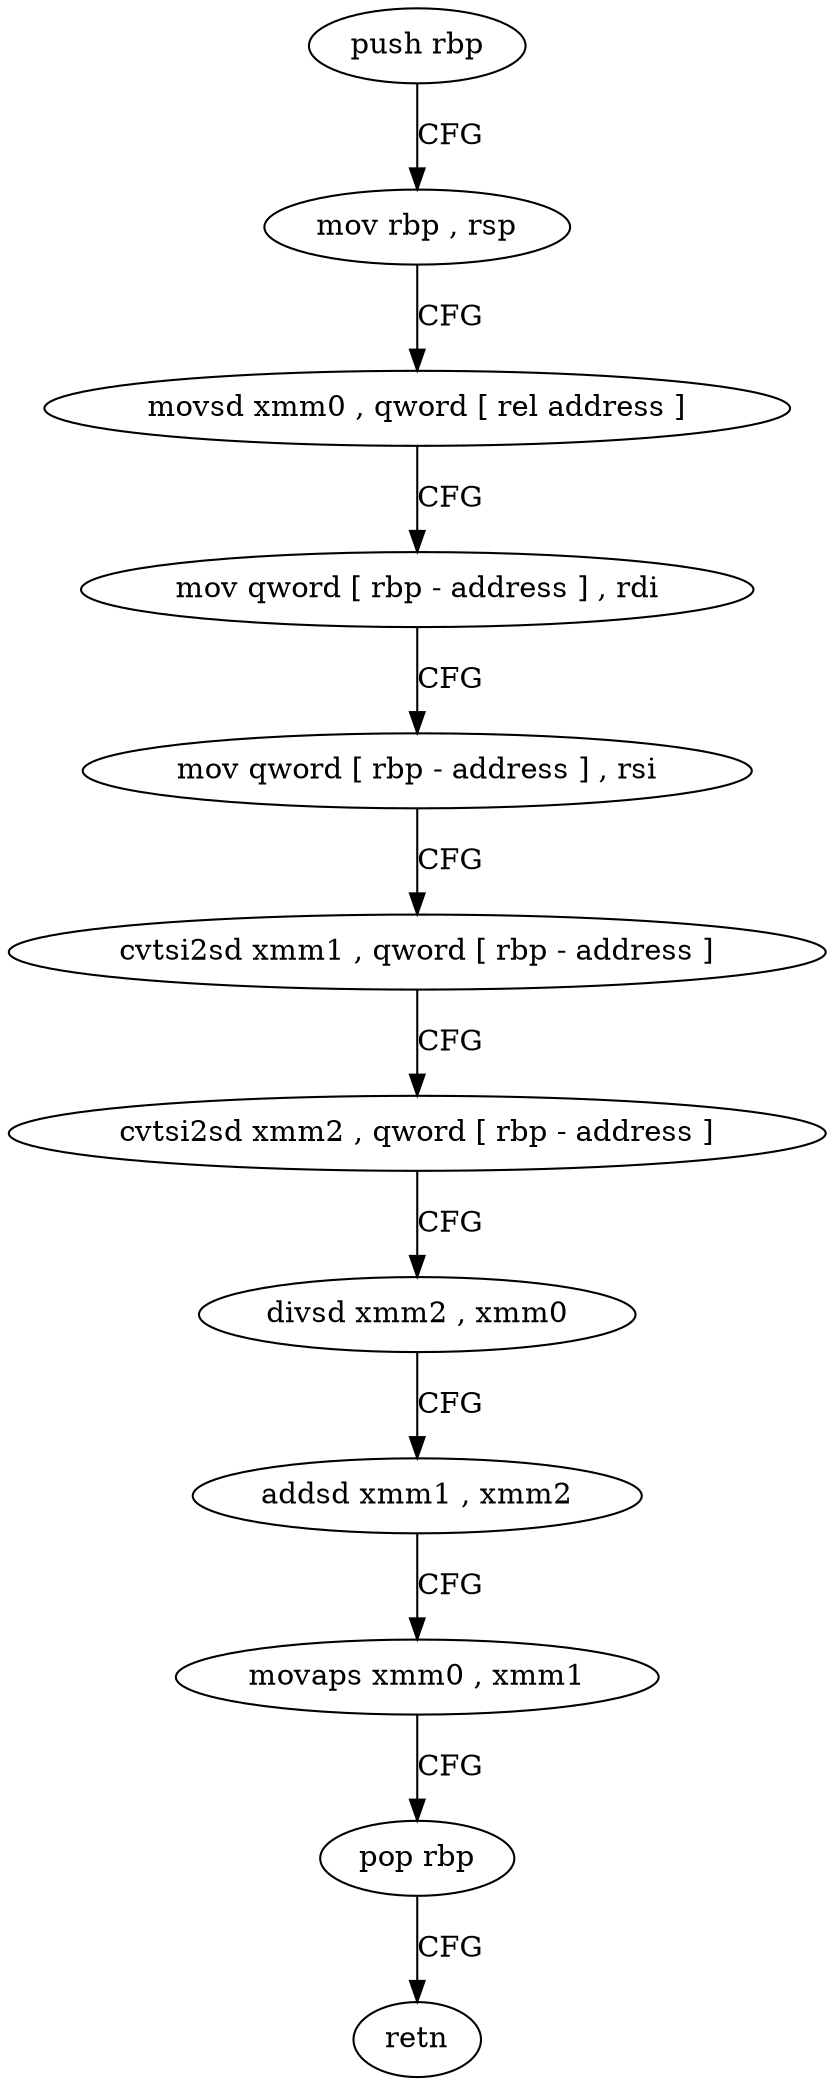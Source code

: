 digraph "func" {
"4222800" [label = "push rbp" ]
"4222801" [label = "mov rbp , rsp" ]
"4222804" [label = "movsd xmm0 , qword [ rel address ]" ]
"4222812" [label = "mov qword [ rbp - address ] , rdi" ]
"4222816" [label = "mov qword [ rbp - address ] , rsi" ]
"4222820" [label = "cvtsi2sd xmm1 , qword [ rbp - address ]" ]
"4222826" [label = "cvtsi2sd xmm2 , qword [ rbp - address ]" ]
"4222832" [label = "divsd xmm2 , xmm0" ]
"4222836" [label = "addsd xmm1 , xmm2" ]
"4222840" [label = "movaps xmm0 , xmm1" ]
"4222843" [label = "pop rbp" ]
"4222844" [label = "retn" ]
"4222800" -> "4222801" [ label = "CFG" ]
"4222801" -> "4222804" [ label = "CFG" ]
"4222804" -> "4222812" [ label = "CFG" ]
"4222812" -> "4222816" [ label = "CFG" ]
"4222816" -> "4222820" [ label = "CFG" ]
"4222820" -> "4222826" [ label = "CFG" ]
"4222826" -> "4222832" [ label = "CFG" ]
"4222832" -> "4222836" [ label = "CFG" ]
"4222836" -> "4222840" [ label = "CFG" ]
"4222840" -> "4222843" [ label = "CFG" ]
"4222843" -> "4222844" [ label = "CFG" ]
}
